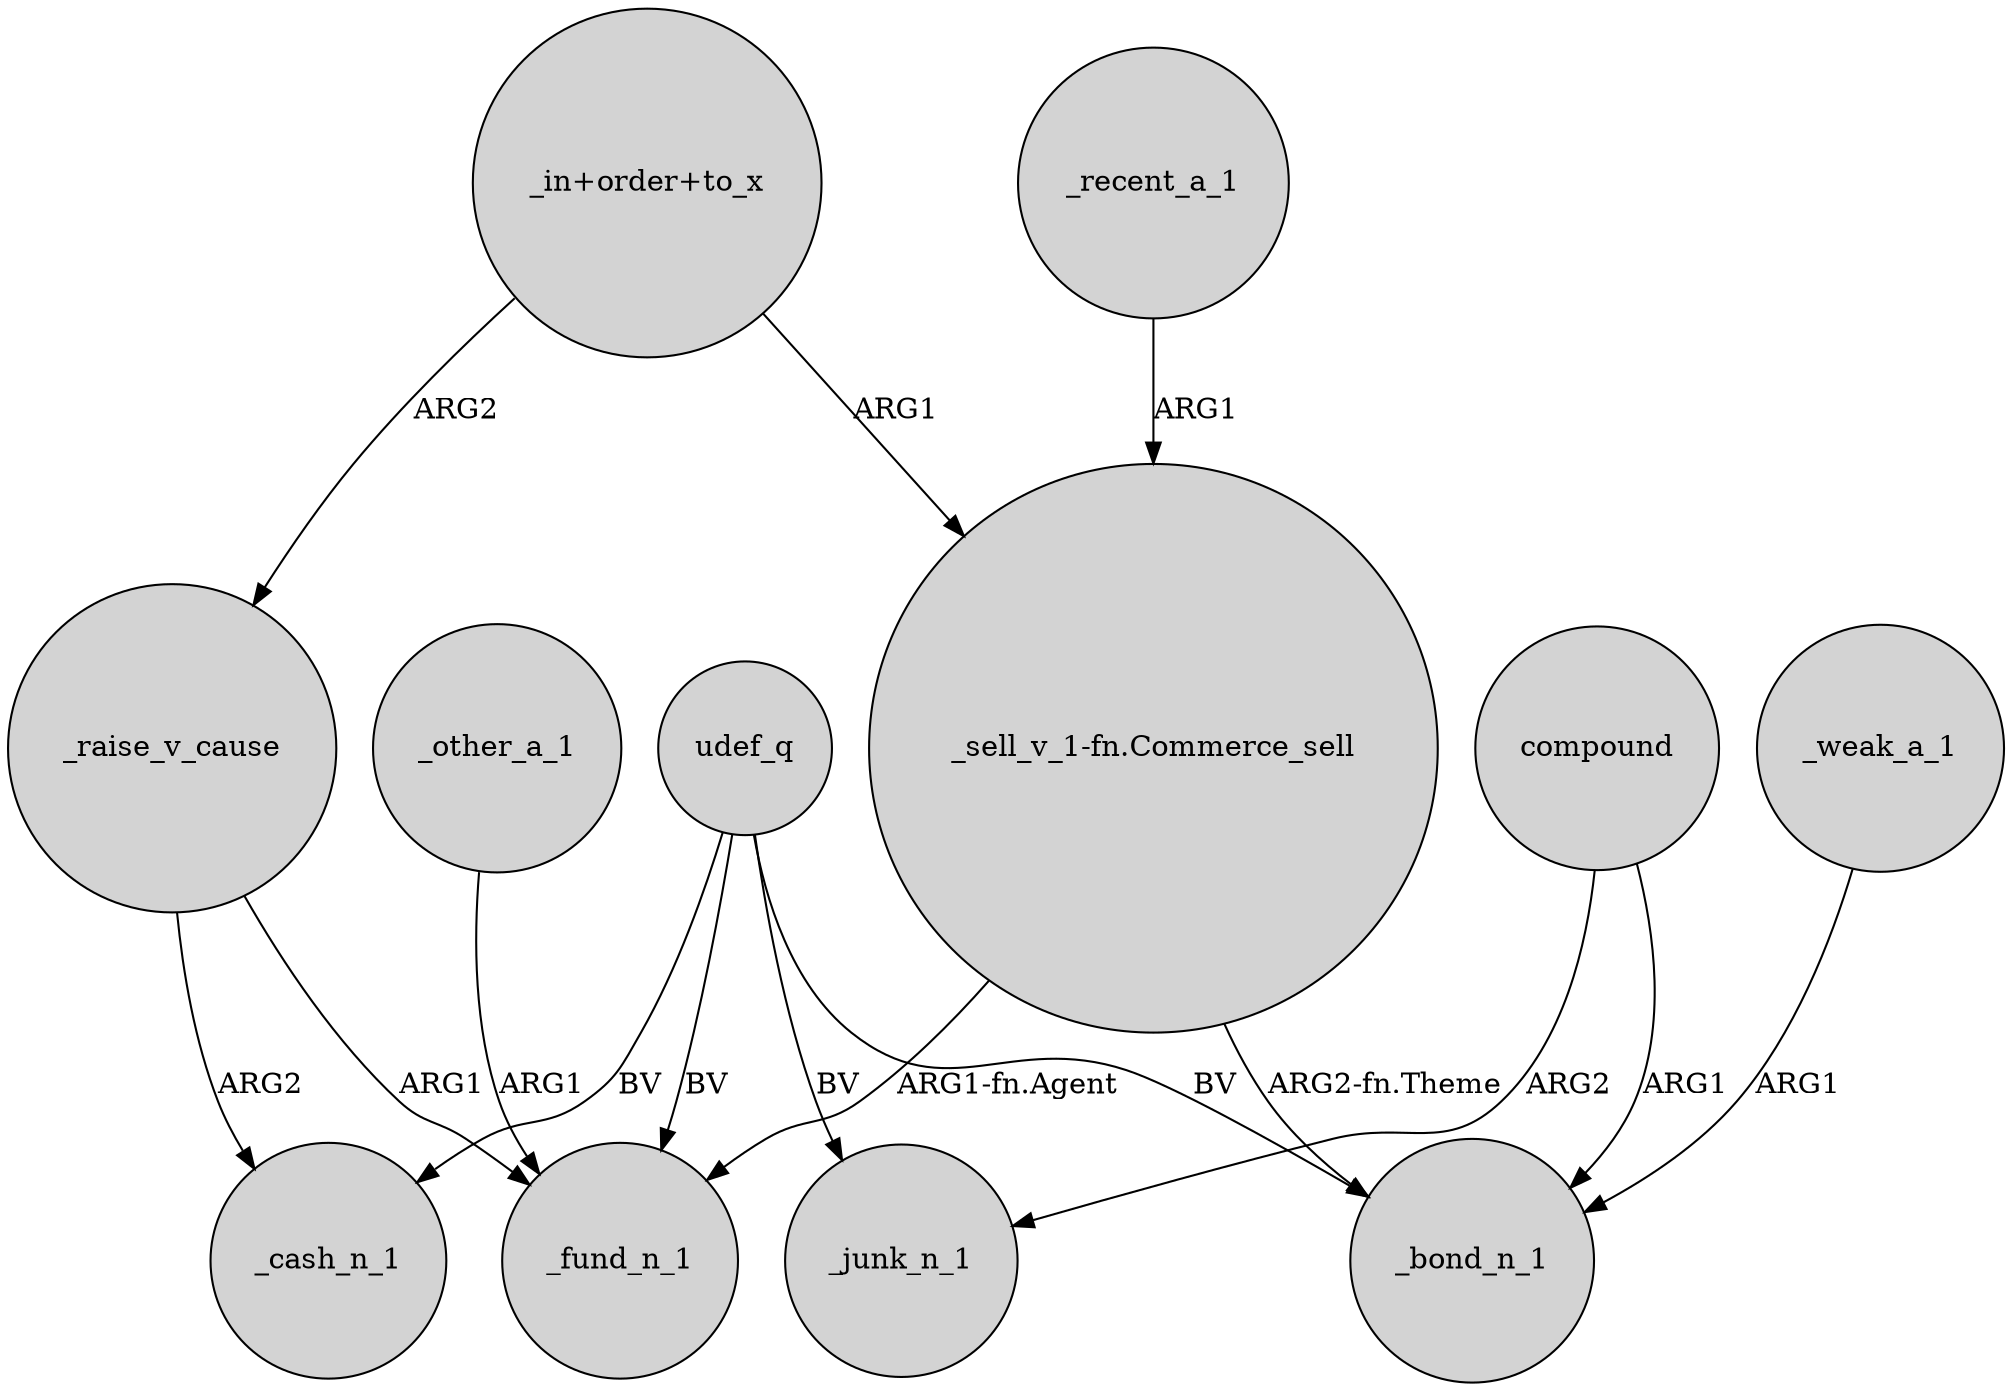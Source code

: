 digraph {
	node [shape=circle style=filled]
	_raise_v_cause -> _cash_n_1 [label=ARG2]
	udef_q -> _bond_n_1 [label=BV]
	"_sell_v_1-fn.Commerce_sell" -> _bond_n_1 [label="ARG2-fn.Theme"]
	"_in+order+to_x" -> _raise_v_cause [label=ARG2]
	"_in+order+to_x" -> "_sell_v_1-fn.Commerce_sell" [label=ARG1]
	"_sell_v_1-fn.Commerce_sell" -> _fund_n_1 [label="ARG1-fn.Agent"]
	_weak_a_1 -> _bond_n_1 [label=ARG1]
	_recent_a_1 -> "_sell_v_1-fn.Commerce_sell" [label=ARG1]
	compound -> _junk_n_1 [label=ARG2]
	_other_a_1 -> _fund_n_1 [label=ARG1]
	_raise_v_cause -> _fund_n_1 [label=ARG1]
	udef_q -> _cash_n_1 [label=BV]
	udef_q -> _fund_n_1 [label=BV]
	udef_q -> _junk_n_1 [label=BV]
	compound -> _bond_n_1 [label=ARG1]
}
